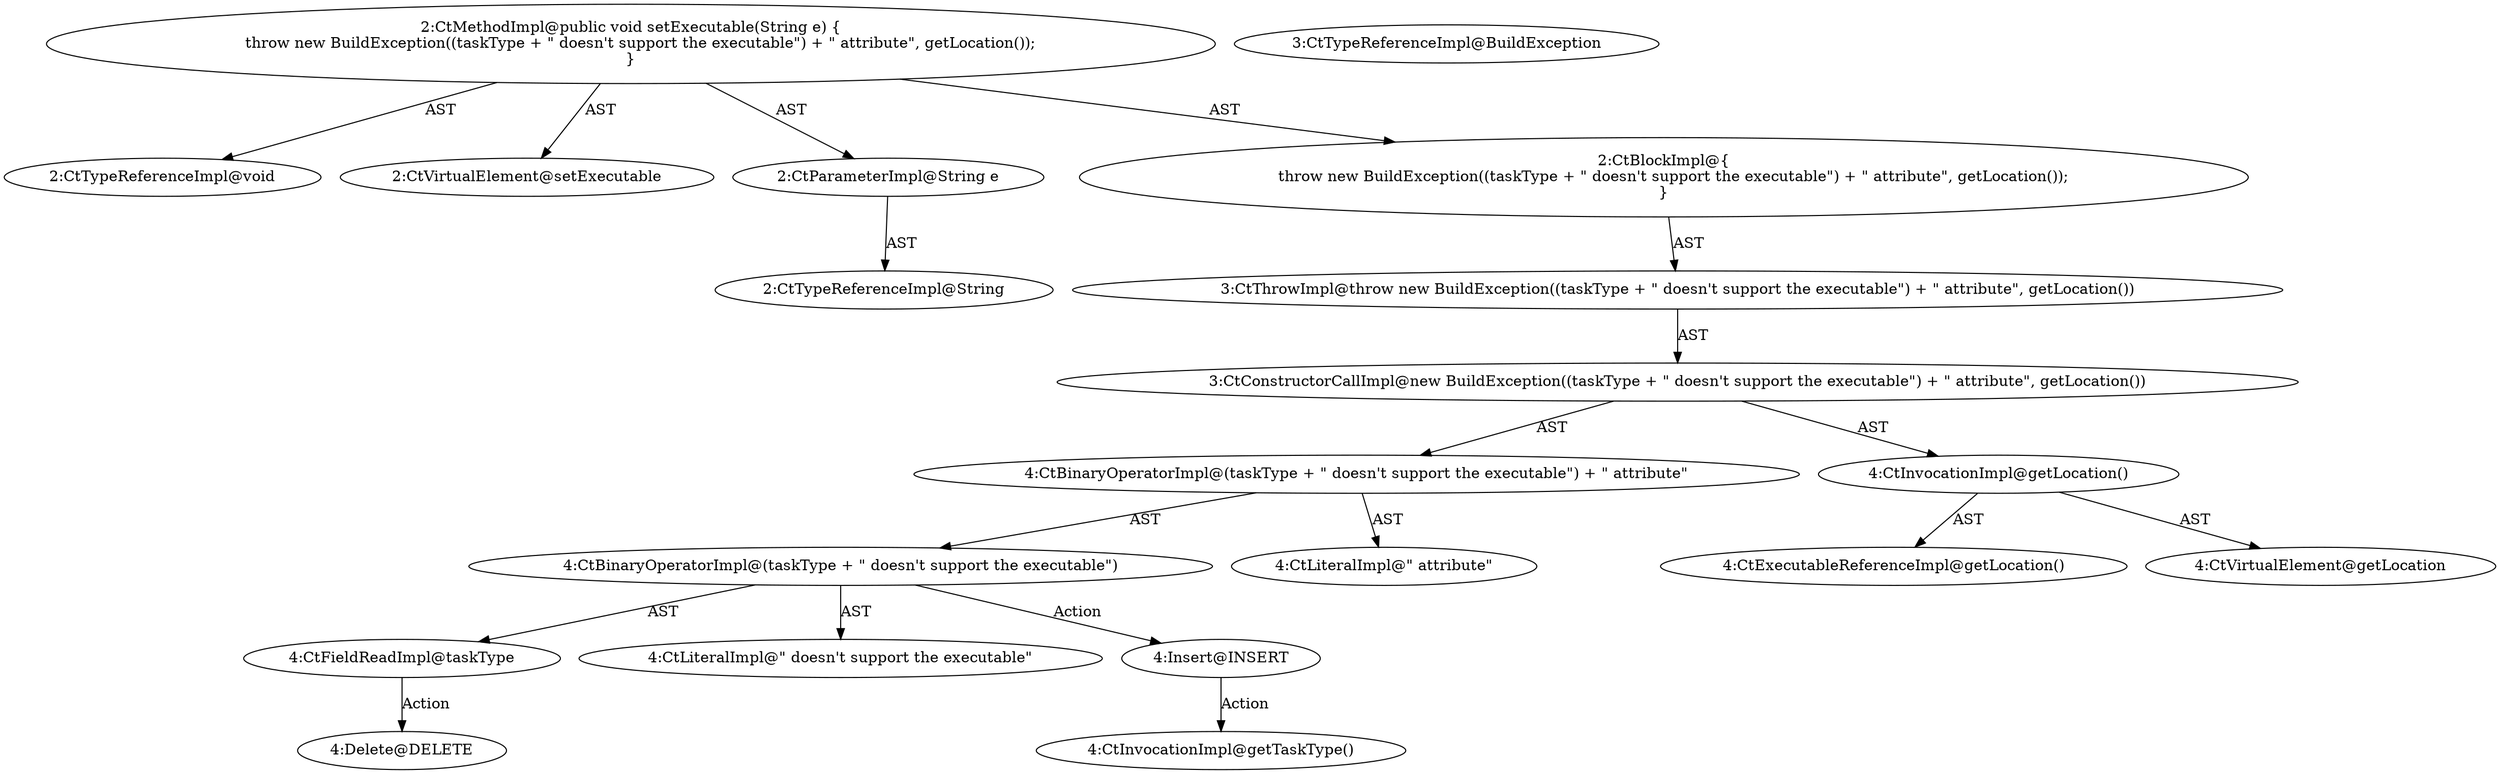digraph "setExecutable#?,String" {
0 [label="2:CtTypeReferenceImpl@void" shape=ellipse]
1 [label="2:CtVirtualElement@setExecutable" shape=ellipse]
2 [label="2:CtParameterImpl@String e" shape=ellipse]
3 [label="2:CtTypeReferenceImpl@String" shape=ellipse]
4 [label="3:CtTypeReferenceImpl@BuildException" shape=ellipse]
5 [label="4:CtFieldReadImpl@taskType" shape=ellipse]
6 [label="4:CtLiteralImpl@\" doesn\'t support the executable\"" shape=ellipse]
7 [label="4:CtBinaryOperatorImpl@(taskType + \" doesn\'t support the executable\")" shape=ellipse]
8 [label="4:CtLiteralImpl@\" attribute\"" shape=ellipse]
9 [label="4:CtBinaryOperatorImpl@(taskType + \" doesn\'t support the executable\") + \" attribute\"" shape=ellipse]
10 [label="4:CtExecutableReferenceImpl@getLocation()" shape=ellipse]
11 [label="4:CtVirtualElement@getLocation" shape=ellipse]
12 [label="4:CtInvocationImpl@getLocation()" shape=ellipse]
13 [label="3:CtConstructorCallImpl@new BuildException((taskType + \" doesn\'t support the executable\") + \" attribute\", getLocation())" shape=ellipse]
14 [label="3:CtThrowImpl@throw new BuildException((taskType + \" doesn\'t support the executable\") + \" attribute\", getLocation())" shape=ellipse]
15 [label="2:CtBlockImpl@\{
    throw new BuildException((taskType + \" doesn\'t support the executable\") + \" attribute\", getLocation());
\}" shape=ellipse]
16 [label="2:CtMethodImpl@public void setExecutable(String e) \{
    throw new BuildException((taskType + \" doesn\'t support the executable\") + \" attribute\", getLocation());
\}" shape=ellipse]
17 [label="4:Delete@DELETE" shape=ellipse]
18 [label="4:Insert@INSERT" shape=ellipse]
19 [label="4:CtInvocationImpl@getTaskType()" shape=ellipse]
2 -> 3 [label="AST"];
5 -> 17 [label="Action"];
7 -> 5 [label="AST"];
7 -> 6 [label="AST"];
7 -> 18 [label="Action"];
9 -> 7 [label="AST"];
9 -> 8 [label="AST"];
12 -> 11 [label="AST"];
12 -> 10 [label="AST"];
13 -> 9 [label="AST"];
13 -> 12 [label="AST"];
14 -> 13 [label="AST"];
15 -> 14 [label="AST"];
16 -> 1 [label="AST"];
16 -> 0 [label="AST"];
16 -> 2 [label="AST"];
16 -> 15 [label="AST"];
18 -> 19 [label="Action"];
}